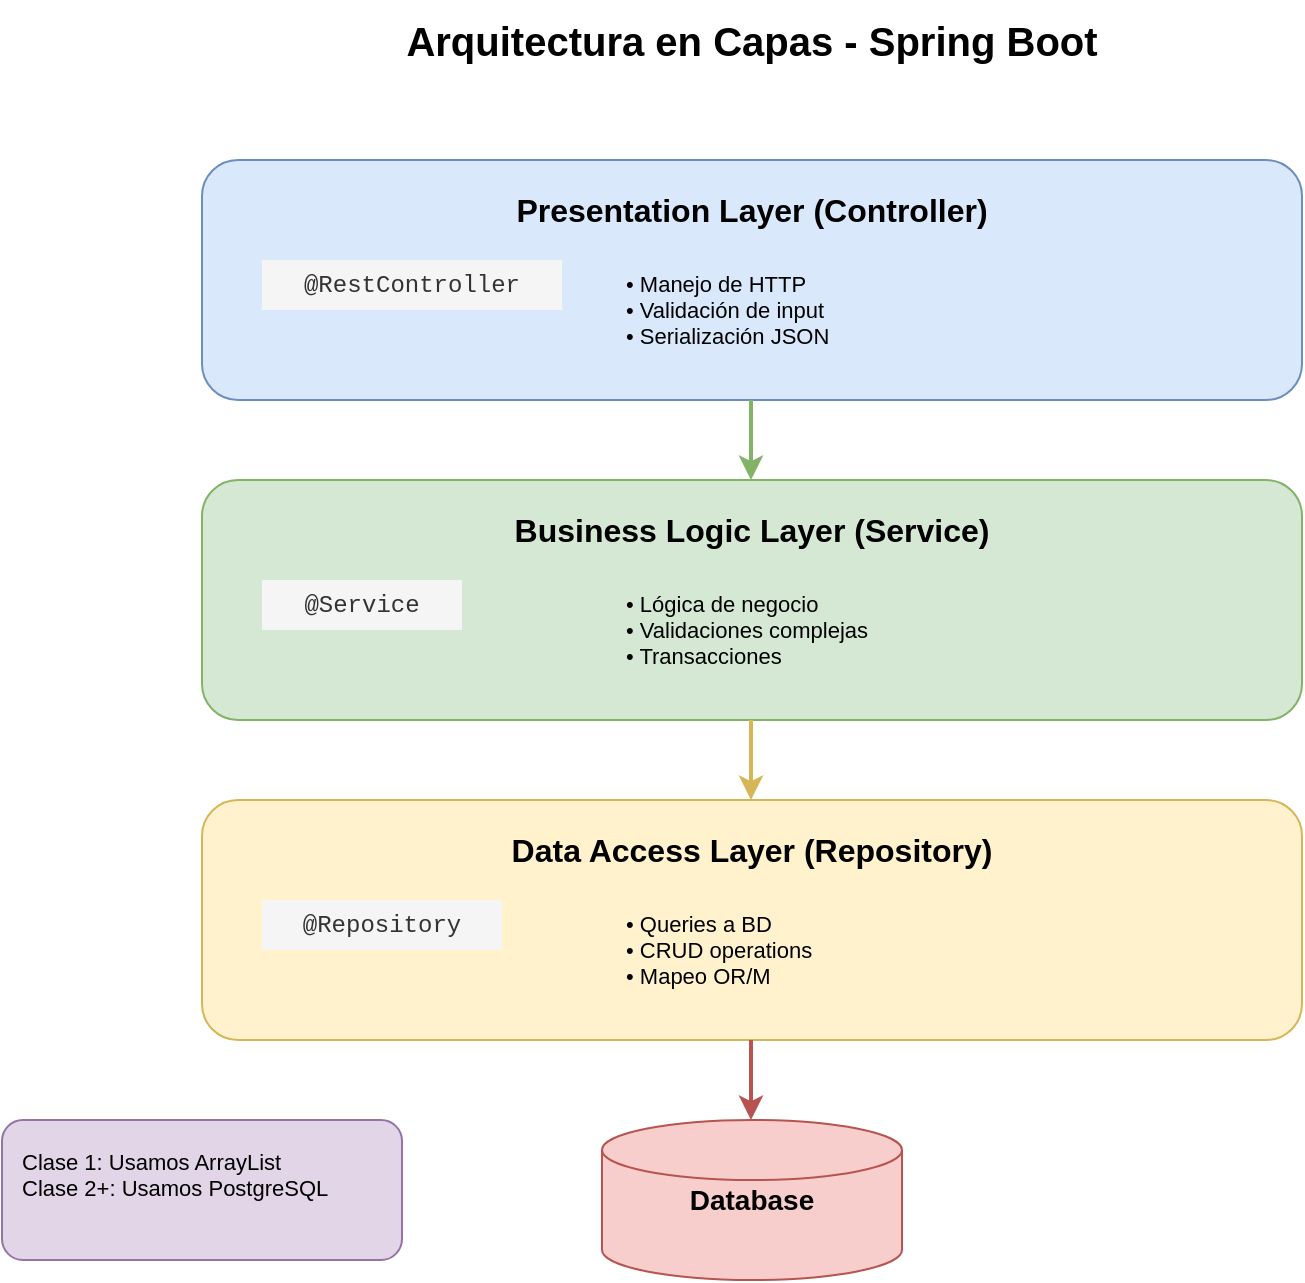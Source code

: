 <mxfile version="24.0.0">
  <diagram name="Arquitectura en Capas" id="arquitectura-capas">
    <mxGraphModel dx="1422" dy="794" grid="1" gridSize="10" guides="1" tooltips="1" connect="1" arrows="1" fold="1" page="1" pageScale="1" pageWidth="850" pageHeight="1100" math="0" shadow="0">
      <root>
        <mxCell id="0" />
        <mxCell id="1" parent="0" />

        <!-- Título -->
        <mxCell id="titulo" value="Arquitectura en Capas - Spring Boot" style="text;html=1;strokeColor=none;fillColor=none;align=center;verticalAlign=middle;whiteSpace=wrap;fontSize=20;fontStyle=1" vertex="1" parent="1">
          <mxGeometry x="225" y="40" width="400" height="40" as="geometry" />
        </mxCell>

        <!-- Capa 1: Controller -->
        <mxCell id="controller-box" value="" style="rounded=1;whiteSpace=wrap;html=1;fillColor=#dae8fc;strokeColor=#6c8ebf;fontStyle=1" vertex="1" parent="1">
          <mxGeometry x="150" y="120" width="550" height="120" as="geometry" />
        </mxCell>
        <mxCell id="controller-title" value="Presentation Layer (Controller)" style="text;html=1;strokeColor=none;fillColor=none;align=center;verticalAlign=middle;whiteSpace=wrap;fontSize=16;fontStyle=1" vertex="1" parent="1">
          <mxGeometry x="150" y="130" width="550" height="30" as="geometry" />
        </mxCell>
        <mxCell id="controller-annotation" value="@RestController" style="text;html=1;strokeColor=none;fillColor=#f5f5f5;align=center;verticalAlign=middle;whiteSpace=wrap;fontSize=12;fontFamily=Courier New;fontColor=#333333;" vertex="1" parent="1">
          <mxGeometry x="180" y="170" width="150" height="25" as="geometry" />
        </mxCell>
        <mxCell id="controller-tasks" value="• Manejo de HTTP&#xa;• Validación de input&#xa;• Serialización JSON" style="text;html=1;strokeColor=none;fillColor=none;align=left;verticalAlign=middle;whiteSpace=wrap;fontSize=11" vertex="1" parent="1">
          <mxGeometry x="360" y="165" width="320" height="60" as="geometry" />
        </mxCell>

        <!-- Flecha 1 -->
        <mxCell id="arrow1" value="" style="endArrow=classic;html=1;strokeWidth=2;fillColor=#d5e8d4;strokeColor=#82b366" edge="1" parent="1">
          <mxGeometry width="50" height="50" relative="1" as="geometry">
            <mxPoint x="424.5" y="240" as="sourcePoint" />
            <mxPoint x="424.5" y="280" as="targetPoint" />
          </mxGeometry>
        </mxCell>

        <!-- Capa 2: Service -->
        <mxCell id="service-box" value="" style="rounded=1;whiteSpace=wrap;html=1;fillColor=#d5e8d4;strokeColor=#82b366;fontStyle=1" vertex="1" parent="1">
          <mxGeometry x="150" y="280" width="550" height="120" as="geometry" />
        </mxCell>
        <mxCell id="service-title" value="Business Logic Layer (Service)" style="text;html=1;strokeColor=none;fillColor=none;align=center;verticalAlign=middle;whiteSpace=wrap;fontSize=16;fontStyle=1" vertex="1" parent="1">
          <mxGeometry x="150" y="290" width="550" height="30" as="geometry" />
        </mxCell>
        <mxCell id="service-annotation" value="@Service" style="text;html=1;strokeColor=none;fillColor=#f5f5f5;align=center;verticalAlign=middle;whiteSpace=wrap;fontSize=12;fontFamily=Courier New;fontColor=#333333;" vertex="1" parent="1">
          <mxGeometry x="180" y="330" width="100" height="25" as="geometry" />
        </mxCell>
        <mxCell id="service-tasks" value="• Lógica de negocio&#xa;• Validaciones complejas&#xa;• Transacciones" style="text;html=1;strokeColor=none;fillColor=none;align=left;verticalAlign=middle;whiteSpace=wrap;fontSize=11" vertex="1" parent="1">
          <mxGeometry x="360" y="325" width="320" height="60" as="geometry" />
        </mxCell>

        <!-- Flecha 2 -->
        <mxCell id="arrow2" value="" style="endArrow=classic;html=1;strokeWidth=2;fillColor=#fff2cc;strokeColor=#d6b656" edge="1" parent="1">
          <mxGeometry width="50" height="50" relative="1" as="geometry">
            <mxPoint x="424.5" y="400" as="sourcePoint" />
            <mxPoint x="424.5" y="440" as="targetPoint" />
          </mxGeometry>
        </mxCell>

        <!-- Capa 3: Repository -->
        <mxCell id="repository-box" value="" style="rounded=1;whiteSpace=wrap;html=1;fillColor=#fff2cc;strokeColor=#d6b656;fontStyle=1" vertex="1" parent="1">
          <mxGeometry x="150" y="440" width="550" height="120" as="geometry" />
        </mxCell>
        <mxCell id="repository-title" value="Data Access Layer (Repository)" style="text;html=1;strokeColor=none;fillColor=none;align=center;verticalAlign=middle;whiteSpace=wrap;fontSize=16;fontStyle=1" vertex="1" parent="1">
          <mxGeometry x="150" y="450" width="550" height="30" as="geometry" />
        </mxCell>
        <mxCell id="repository-annotation" value="@Repository" style="text;html=1;strokeColor=none;fillColor=#f5f5f5;align=center;verticalAlign=middle;whiteSpace=wrap;fontSize=12;fontFamily=Courier New;fontColor=#333333;" vertex="1" parent="1">
          <mxGeometry x="180" y="490" width="120" height="25" as="geometry" />
        </mxCell>
        <mxCell id="repository-tasks" value="• Queries a BD&#xa;• CRUD operations&#xa;• Mapeo OR/M" style="text;html=1;strokeColor=none;fillColor=none;align=left;verticalAlign=middle;whiteSpace=wrap;fontSize=11" vertex="1" parent="1">
          <mxGeometry x="360" y="485" width="320" height="60" as="geometry" />
        </mxCell>

        <!-- Flecha 3 -->
        <mxCell id="arrow3" value="" style="endArrow=classic;html=1;strokeWidth=2;fillColor=#f8cecc;strokeColor=#b85450" edge="1" parent="1">
          <mxGeometry width="50" height="50" relative="1" as="geometry">
            <mxPoint x="424.5" y="560" as="sourcePoint" />
            <mxPoint x="424.5" y="600" as="targetPoint" />
          </mxGeometry>
        </mxCell>

        <!-- Capa 4: Database -->
        <mxCell id="database-box" value="" style="shape=cylinder3;whiteSpace=wrap;html=1;boundedLbl=1;backgroundOutline=1;size=15;fillColor=#f8cecc;strokeColor=#b85450;" vertex="1" parent="1">
          <mxGeometry x="350" y="600" width="150" height="80" as="geometry" />
        </mxCell>
        <mxCell id="database-label" value="Database" style="text;html=1;strokeColor=none;fillColor=none;align=center;verticalAlign=middle;whiteSpace=wrap;fontSize=14;fontStyle=1" vertex="1" parent="1">
          <mxGeometry x="375" y="625" width="100" height="30" as="geometry" />
        </mxCell>

        <!-- Nota lateral -->
        <mxCell id="nota" value="Clase 1: Usamos ArrayList&#xa;Clase 2+: Usamos PostgreSQL" style="rounded=1;whiteSpace=wrap;html=1;fillColor=#e1d5e7;strokeColor=#9673a6;fontSize=11;align=left;verticalAlign=top;spacing=10;" vertex="1" parent="1">
          <mxGeometry x="50" y="600" width="200" height="70" as="geometry" />
        </mxCell>

      </root>
    </mxGraphModel>
  </diagram>
</mxfile>
